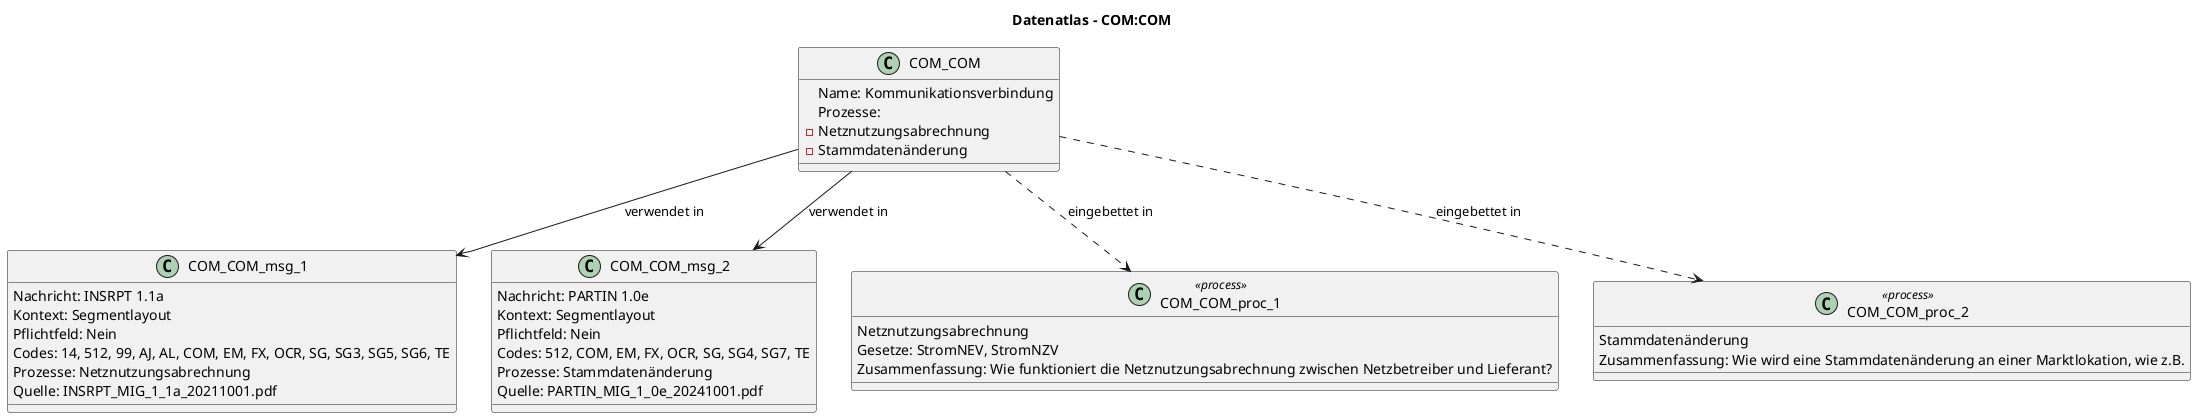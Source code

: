 @startuml
title Datenatlas – COM:COM
class COM_COM {
  Name: Kommunikationsverbindung
  Prozesse:
    - Netznutzungsabrechnung
    - Stammdatenänderung
}
class COM_COM_msg_1 {
  Nachricht: INSRPT 1.1a
  Kontext: Segmentlayout
  Pflichtfeld: Nein
  Codes: 14, 512, 99, AJ, AL, COM, EM, FX, OCR, SG, SG3, SG5, SG6, TE
  Prozesse: Netznutzungsabrechnung
  Quelle: INSRPT_MIG_1_1a_20211001.pdf
}
COM_COM --> COM_COM_msg_1 : verwendet in
class COM_COM_msg_2 {
  Nachricht: PARTIN 1.0e
  Kontext: Segmentlayout
  Pflichtfeld: Nein
  Codes: 512, COM, EM, FX, OCR, SG, SG4, SG7, TE
  Prozesse: Stammdatenänderung
  Quelle: PARTIN_MIG_1_0e_20241001.pdf
}
COM_COM --> COM_COM_msg_2 : verwendet in
class COM_COM_proc_1 <<process>> {
  Netznutzungsabrechnung
  Gesetze: StromNEV, StromNZV
  Zusammenfassung: Wie funktioniert die Netznutzungsabrechnung zwischen Netzbetreiber und Lieferant?
}
COM_COM ..> COM_COM_proc_1 : eingebettet in
class COM_COM_proc_2 <<process>> {
  Stammdatenänderung
  Zusammenfassung: Wie wird eine Stammdatenänderung an einer Marktlokation, wie z.B.
}
COM_COM ..> COM_COM_proc_2 : eingebettet in
@enduml